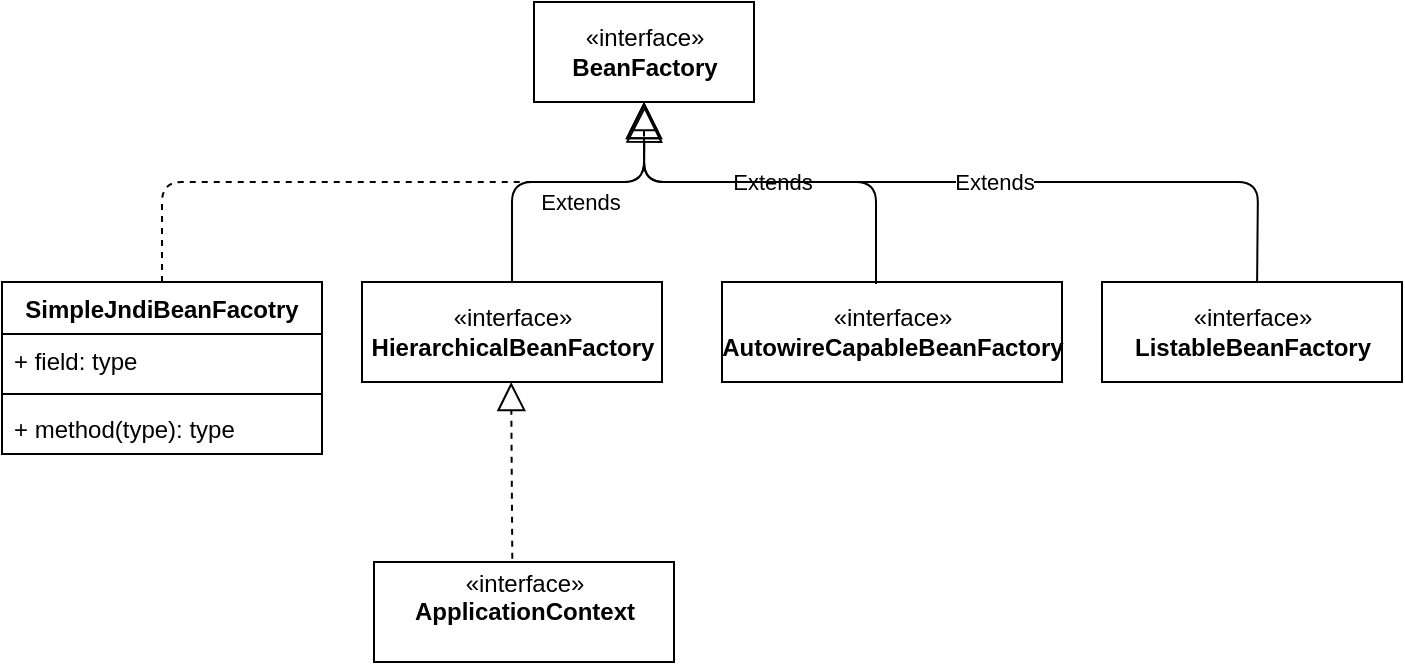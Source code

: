 <mxfile version="14.9.4" type="github">
  <diagram id="C5RBs43oDa-KdzZeNtuy" name="Page-1">
    <mxGraphModel dx="1185" dy="635" grid="1" gridSize="10" guides="1" tooltips="1" connect="1" arrows="1" fold="1" page="1" pageScale="1" pageWidth="827" pageHeight="1169" math="0" shadow="0">
      <root>
        <mxCell id="WIyWlLk6GJQsqaUBKTNV-0" />
        <mxCell id="WIyWlLk6GJQsqaUBKTNV-1" parent="WIyWlLk6GJQsqaUBKTNV-0" />
        <mxCell id="BRvHJIy0aX5r0QYT1-yi-2" value="" style="endArrow=block;dashed=1;endFill=0;endSize=12;html=1;exitX=0.461;exitY=-0.033;exitDx=0;exitDy=0;exitPerimeter=0;" parent="WIyWlLk6GJQsqaUBKTNV-1" edge="1" source="BRvHJIy0aX5r0QYT1-yi-7">
          <mxGeometry width="160" relative="1" as="geometry">
            <mxPoint x="318.58" y="260" as="sourcePoint" />
            <mxPoint x="318.58" y="210" as="targetPoint" />
          </mxGeometry>
        </mxCell>
        <mxCell id="BRvHJIy0aX5r0QYT1-yi-3" value="«interface»&lt;br&gt;&lt;b&gt;BeanFactory&lt;br&gt;&lt;/b&gt;" style="html=1;" parent="WIyWlLk6GJQsqaUBKTNV-1" vertex="1">
          <mxGeometry x="330" y="20" width="110" height="50" as="geometry" />
        </mxCell>
        <mxCell id="BRvHJIy0aX5r0QYT1-yi-4" value="«interface»&lt;br&gt;&lt;b&gt;HierarchicalBeanFactory&lt;br&gt;&lt;/b&gt;" style="html=1;" parent="WIyWlLk6GJQsqaUBKTNV-1" vertex="1">
          <mxGeometry x="244" y="160" width="150" height="50" as="geometry" />
        </mxCell>
        <mxCell id="BRvHJIy0aX5r0QYT1-yi-5" value="«interface»&lt;br&gt;&lt;b&gt;AutowireCapableBeanFactory&lt;br&gt;&lt;/b&gt;" style="html=1;" parent="WIyWlLk6GJQsqaUBKTNV-1" vertex="1">
          <mxGeometry x="424" y="160" width="170" height="50" as="geometry" />
        </mxCell>
        <mxCell id="BRvHJIy0aX5r0QYT1-yi-6" value="«interface»&lt;br&gt;&lt;b&gt;ListableBeanFactory&lt;br&gt;&lt;/b&gt;" style="html=1;" parent="WIyWlLk6GJQsqaUBKTNV-1" vertex="1">
          <mxGeometry x="614" y="160" width="150" height="50" as="geometry" />
        </mxCell>
        <mxCell id="BRvHJIy0aX5r0QYT1-yi-7" value="«interface»&lt;br&gt;&lt;b&gt;ApplicationContext&lt;br&gt;&lt;br&gt;&lt;/b&gt;" style="html=1;" parent="WIyWlLk6GJQsqaUBKTNV-1" vertex="1">
          <mxGeometry x="250" y="300" width="150" height="50" as="geometry" />
        </mxCell>
        <mxCell id="BRvHJIy0aX5r0QYT1-yi-9" value="SimpleJndiBeanFacotry" style="swimlane;fontStyle=1;align=center;verticalAlign=top;childLayout=stackLayout;horizontal=1;startSize=26;horizontalStack=0;resizeParent=1;resizeParentMax=0;resizeLast=0;collapsible=1;marginBottom=0;" parent="WIyWlLk6GJQsqaUBKTNV-1" vertex="1">
          <mxGeometry x="64" y="160" width="160" height="86" as="geometry" />
        </mxCell>
        <mxCell id="BRvHJIy0aX5r0QYT1-yi-10" value="+ field: type" style="text;strokeColor=none;fillColor=none;align=left;verticalAlign=top;spacingLeft=4;spacingRight=4;overflow=hidden;rotatable=0;points=[[0,0.5],[1,0.5]];portConstraint=eastwest;" parent="BRvHJIy0aX5r0QYT1-yi-9" vertex="1">
          <mxGeometry y="26" width="160" height="26" as="geometry" />
        </mxCell>
        <mxCell id="BRvHJIy0aX5r0QYT1-yi-11" value="" style="line;strokeWidth=1;fillColor=none;align=left;verticalAlign=middle;spacingTop=-1;spacingLeft=3;spacingRight=3;rotatable=0;labelPosition=right;points=[];portConstraint=eastwest;" parent="BRvHJIy0aX5r0QYT1-yi-9" vertex="1">
          <mxGeometry y="52" width="160" height="8" as="geometry" />
        </mxCell>
        <mxCell id="BRvHJIy0aX5r0QYT1-yi-12" value="+ method(type): type" style="text;strokeColor=none;fillColor=none;align=left;verticalAlign=top;spacingLeft=4;spacingRight=4;overflow=hidden;rotatable=0;points=[[0,0.5],[1,0.5]];portConstraint=eastwest;" parent="BRvHJIy0aX5r0QYT1-yi-9" vertex="1">
          <mxGeometry y="60" width="160" height="26" as="geometry" />
        </mxCell>
        <mxCell id="vvrtghQhTsa9mF3jYAqi-0" value="" style="endArrow=block;dashed=1;endFill=0;endSize=12;html=1;exitX=0.5;exitY=0;exitDx=0;exitDy=0;entryX=0.5;entryY=1;entryDx=0;entryDy=0;" edge="1" parent="WIyWlLk6GJQsqaUBKTNV-1" source="BRvHJIy0aX5r0QYT1-yi-9" target="BRvHJIy0aX5r0QYT1-yi-3">
          <mxGeometry width="160" relative="1" as="geometry">
            <mxPoint x="220" y="70" as="sourcePoint" />
            <mxPoint x="380" y="70" as="targetPoint" />
            <Array as="points">
              <mxPoint x="144" y="110" />
              <mxPoint x="385" y="110" />
            </Array>
          </mxGeometry>
        </mxCell>
        <mxCell id="vvrtghQhTsa9mF3jYAqi-1" value="Extends" style="endArrow=block;endSize=16;endFill=0;html=1;exitX=0.5;exitY=0;exitDx=0;exitDy=0;entryX=0.5;entryY=1;entryDx=0;entryDy=0;" edge="1" parent="WIyWlLk6GJQsqaUBKTNV-1" source="BRvHJIy0aX5r0QYT1-yi-4" target="BRvHJIy0aX5r0QYT1-yi-3">
          <mxGeometry x="0.073" y="-10" width="160" relative="1" as="geometry">
            <mxPoint x="220" y="470" as="sourcePoint" />
            <mxPoint x="380" y="70" as="targetPoint" />
            <Array as="points">
              <mxPoint x="319" y="110" />
              <mxPoint x="385" y="110" />
            </Array>
            <mxPoint as="offset" />
          </mxGeometry>
        </mxCell>
        <mxCell id="vvrtghQhTsa9mF3jYAqi-2" value="Extends" style="endArrow=block;endSize=16;endFill=0;html=1;exitX=0.453;exitY=0.02;exitDx=0;exitDy=0;exitPerimeter=0;entryX=0.5;entryY=1;entryDx=0;entryDy=0;" edge="1" parent="WIyWlLk6GJQsqaUBKTNV-1" source="BRvHJIy0aX5r0QYT1-yi-5" target="BRvHJIy0aX5r0QYT1-yi-3">
          <mxGeometry width="160" relative="1" as="geometry">
            <mxPoint x="385" y="70" as="sourcePoint" />
            <mxPoint x="530" y="110" as="targetPoint" />
            <Array as="points">
              <mxPoint x="501" y="110" />
              <mxPoint x="385" y="110" />
            </Array>
          </mxGeometry>
        </mxCell>
        <mxCell id="vvrtghQhTsa9mF3jYAqi-3" value="Extends" style="endArrow=block;endSize=16;endFill=0;html=1;entryX=0.503;entryY=1.037;entryDx=0;entryDy=0;entryPerimeter=0;exitX=0.517;exitY=-0.005;exitDx=0;exitDy=0;exitPerimeter=0;" edge="1" parent="WIyWlLk6GJQsqaUBKTNV-1" source="BRvHJIy0aX5r0QYT1-yi-6" target="BRvHJIy0aX5r0QYT1-yi-3">
          <mxGeometry x="-0.08" width="160" relative="1" as="geometry">
            <mxPoint x="530" y="90" as="sourcePoint" />
            <mxPoint x="594" y="100" as="targetPoint" />
            <Array as="points">
              <mxPoint x="692" y="110" />
              <mxPoint x="385" y="110" />
            </Array>
            <mxPoint as="offset" />
          </mxGeometry>
        </mxCell>
      </root>
    </mxGraphModel>
  </diagram>
</mxfile>
